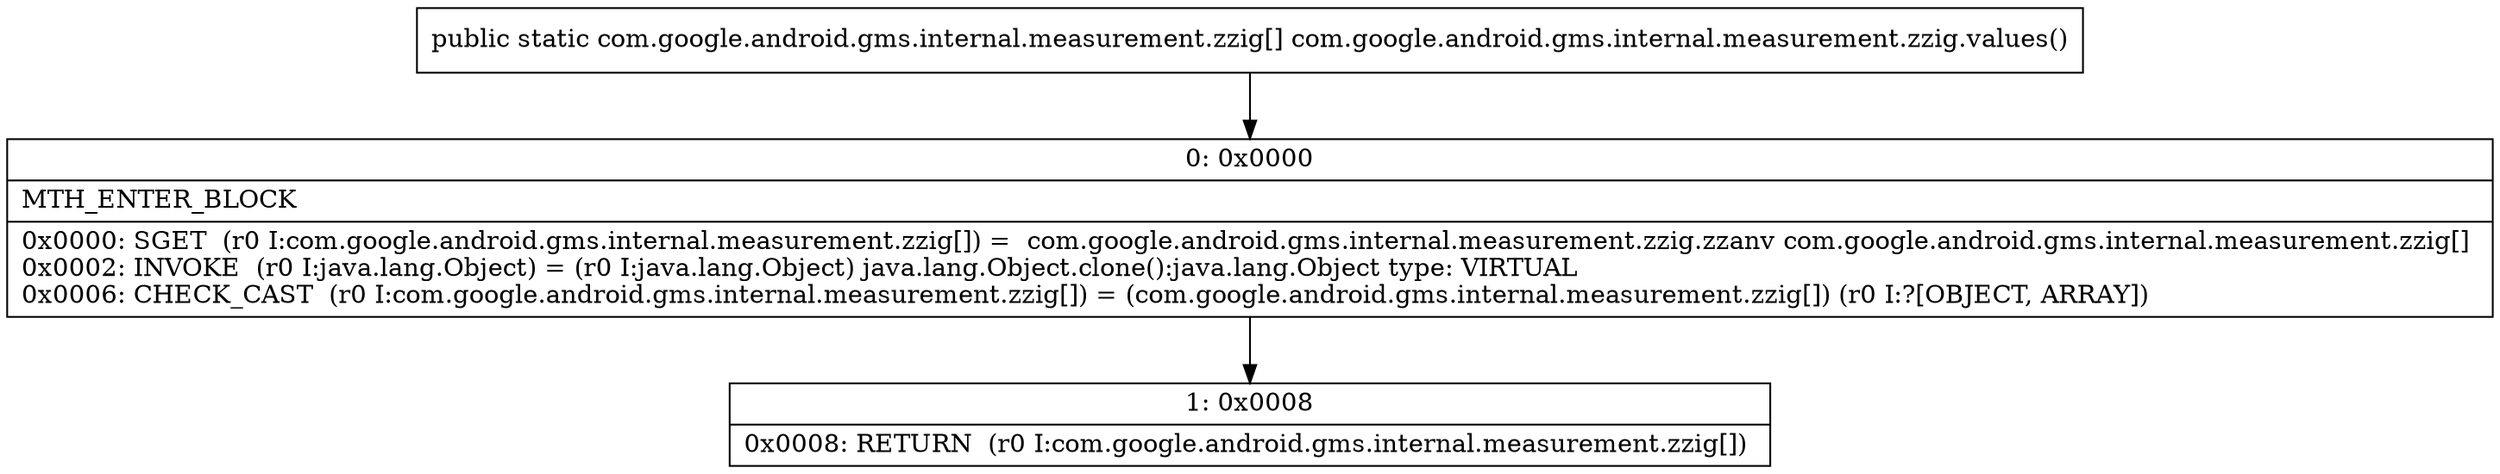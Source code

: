 digraph "CFG forcom.google.android.gms.internal.measurement.zzig.values()[Lcom\/google\/android\/gms\/internal\/measurement\/zzig;" {
Node_0 [shape=record,label="{0\:\ 0x0000|MTH_ENTER_BLOCK\l|0x0000: SGET  (r0 I:com.google.android.gms.internal.measurement.zzig[]) =  com.google.android.gms.internal.measurement.zzig.zzanv com.google.android.gms.internal.measurement.zzig[] \l0x0002: INVOKE  (r0 I:java.lang.Object) = (r0 I:java.lang.Object) java.lang.Object.clone():java.lang.Object type: VIRTUAL \l0x0006: CHECK_CAST  (r0 I:com.google.android.gms.internal.measurement.zzig[]) = (com.google.android.gms.internal.measurement.zzig[]) (r0 I:?[OBJECT, ARRAY]) \l}"];
Node_1 [shape=record,label="{1\:\ 0x0008|0x0008: RETURN  (r0 I:com.google.android.gms.internal.measurement.zzig[]) \l}"];
MethodNode[shape=record,label="{public static com.google.android.gms.internal.measurement.zzig[] com.google.android.gms.internal.measurement.zzig.values() }"];
MethodNode -> Node_0;
Node_0 -> Node_1;
}

